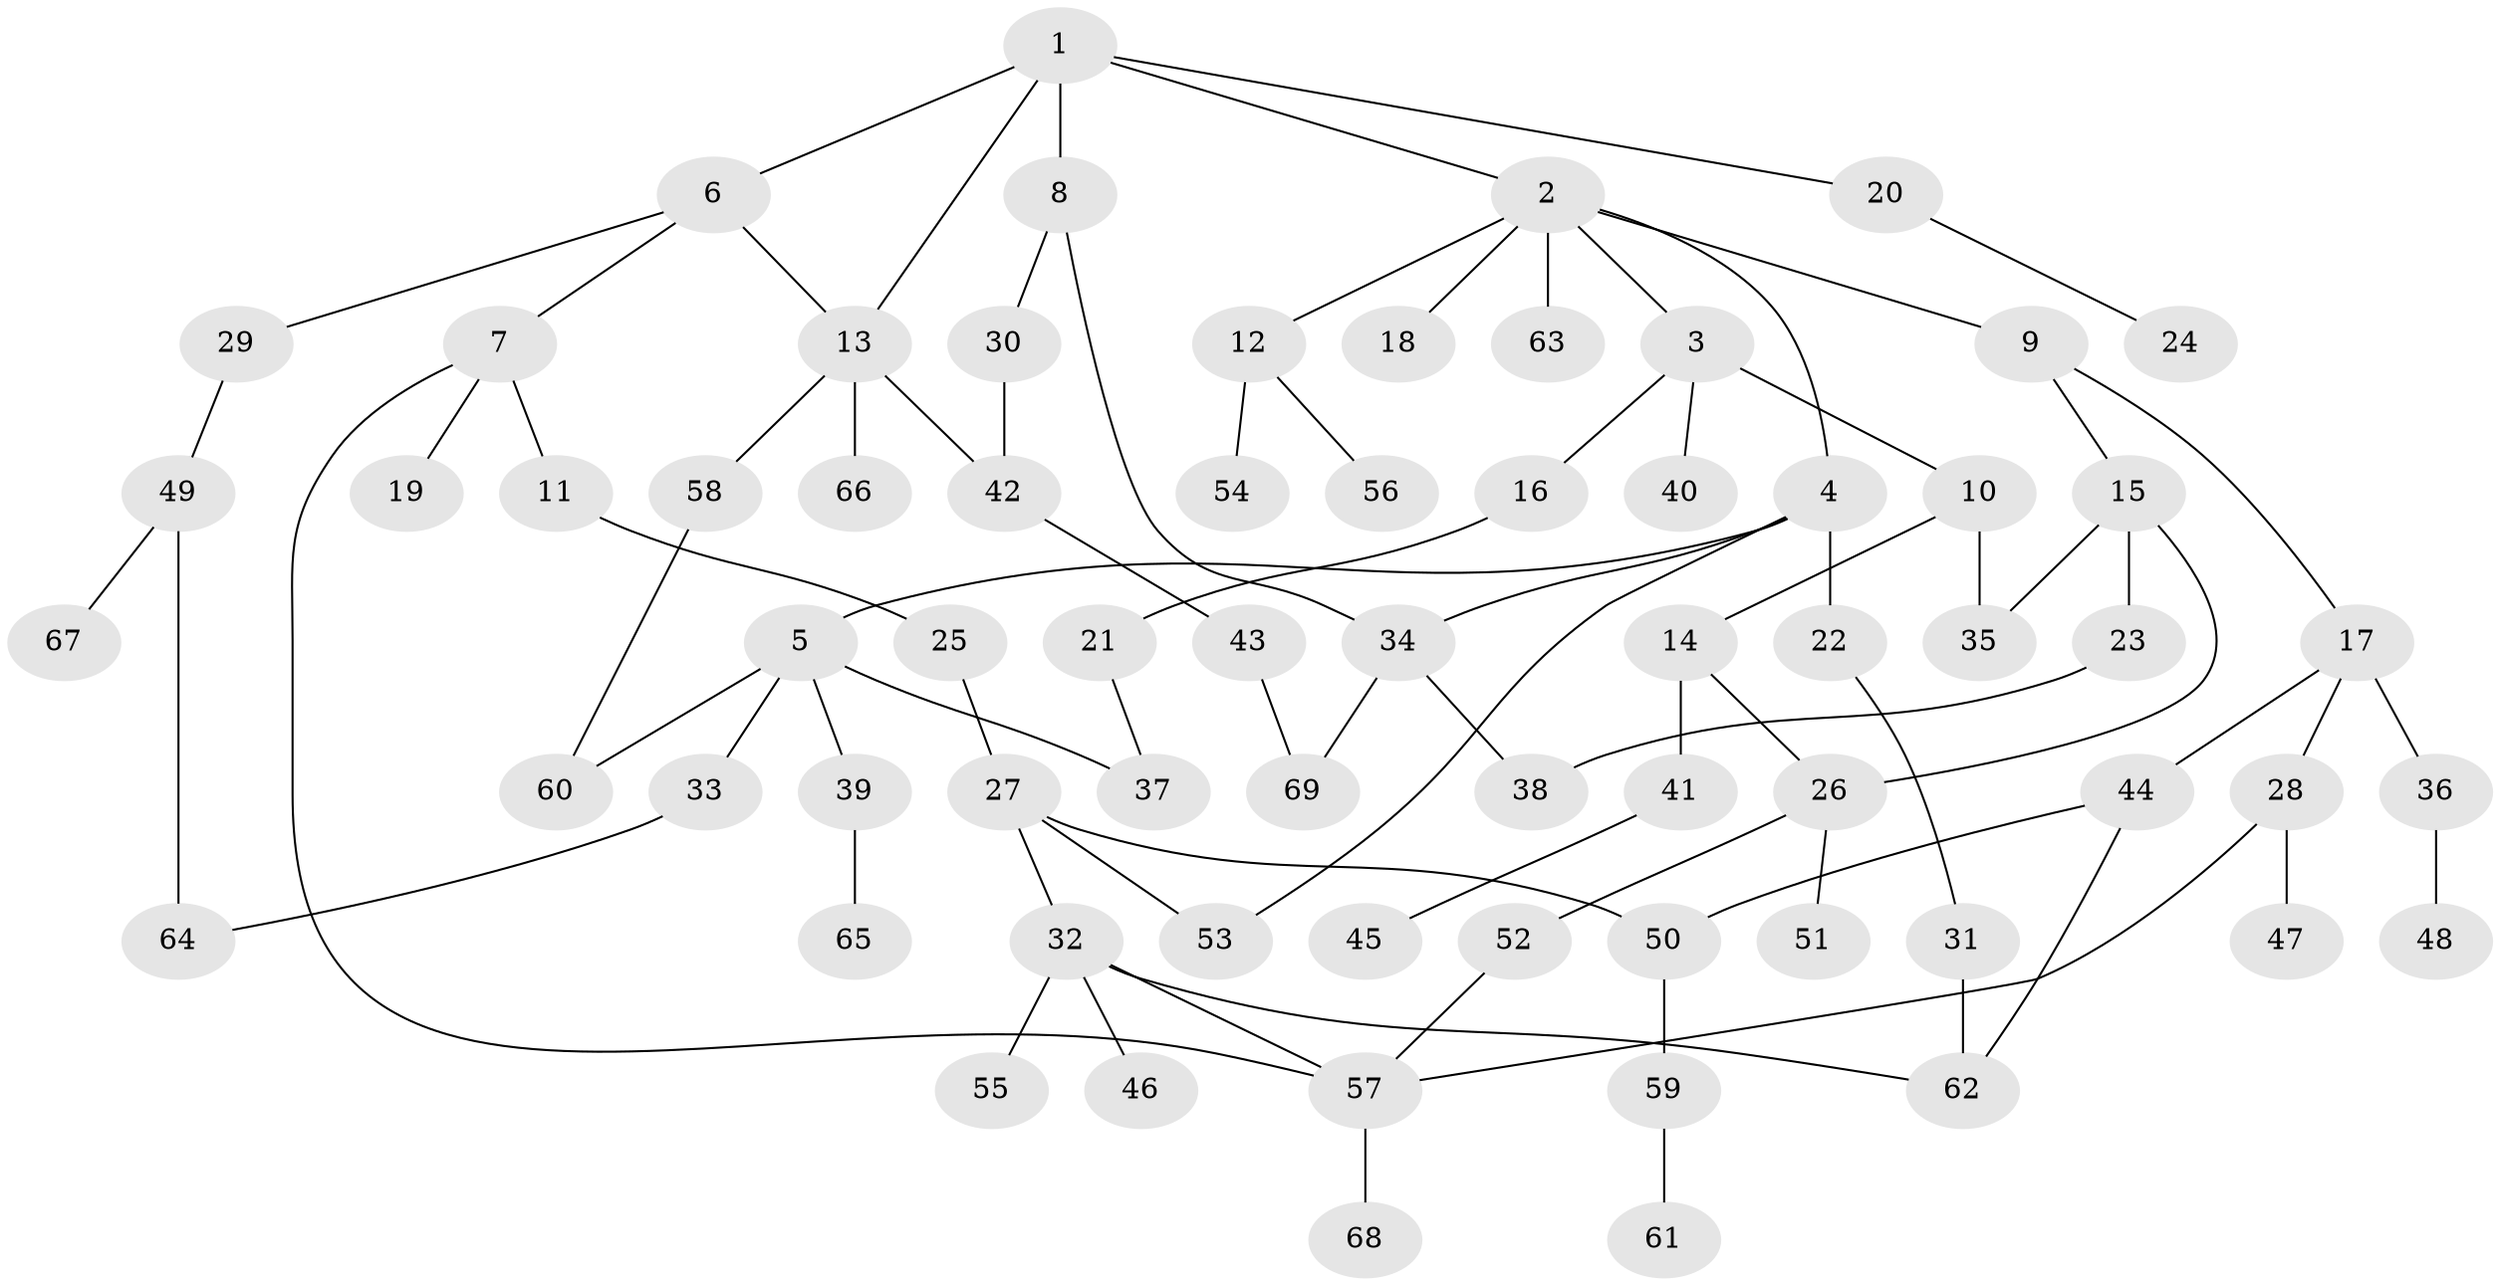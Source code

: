 // coarse degree distribution, {7: 0.023809523809523808, 6: 0.023809523809523808, 3: 0.16666666666666666, 5: 0.07142857142857142, 4: 0.14285714285714285, 2: 0.23809523809523808, 1: 0.30952380952380953, 8: 0.023809523809523808}
// Generated by graph-tools (version 1.1) at 2025/41/03/06/25 10:41:28]
// undirected, 69 vertices, 85 edges
graph export_dot {
graph [start="1"]
  node [color=gray90,style=filled];
  1;
  2;
  3;
  4;
  5;
  6;
  7;
  8;
  9;
  10;
  11;
  12;
  13;
  14;
  15;
  16;
  17;
  18;
  19;
  20;
  21;
  22;
  23;
  24;
  25;
  26;
  27;
  28;
  29;
  30;
  31;
  32;
  33;
  34;
  35;
  36;
  37;
  38;
  39;
  40;
  41;
  42;
  43;
  44;
  45;
  46;
  47;
  48;
  49;
  50;
  51;
  52;
  53;
  54;
  55;
  56;
  57;
  58;
  59;
  60;
  61;
  62;
  63;
  64;
  65;
  66;
  67;
  68;
  69;
  1 -- 2;
  1 -- 6;
  1 -- 8;
  1 -- 13;
  1 -- 20;
  2 -- 3;
  2 -- 4;
  2 -- 9;
  2 -- 12;
  2 -- 18;
  2 -- 63;
  3 -- 10;
  3 -- 16;
  3 -- 40;
  4 -- 5;
  4 -- 22;
  4 -- 34;
  4 -- 53;
  5 -- 33;
  5 -- 37;
  5 -- 39;
  5 -- 60;
  6 -- 7;
  6 -- 29;
  6 -- 13;
  7 -- 11;
  7 -- 19;
  7 -- 57;
  8 -- 30;
  8 -- 34;
  9 -- 15;
  9 -- 17;
  10 -- 14;
  10 -- 35;
  11 -- 25;
  12 -- 54;
  12 -- 56;
  13 -- 58;
  13 -- 66;
  13 -- 42;
  14 -- 26;
  14 -- 41;
  15 -- 23;
  15 -- 26;
  15 -- 35;
  16 -- 21;
  17 -- 28;
  17 -- 36;
  17 -- 44;
  20 -- 24;
  21 -- 37;
  22 -- 31;
  23 -- 38;
  25 -- 27;
  26 -- 51;
  26 -- 52;
  27 -- 32;
  27 -- 50;
  27 -- 53;
  28 -- 47;
  28 -- 57;
  29 -- 49;
  30 -- 42;
  31 -- 62;
  32 -- 46;
  32 -- 55;
  32 -- 57;
  32 -- 62;
  33 -- 64;
  34 -- 69;
  34 -- 38;
  36 -- 48;
  39 -- 65;
  41 -- 45;
  42 -- 43;
  43 -- 69;
  44 -- 62;
  44 -- 50;
  49 -- 64;
  49 -- 67;
  50 -- 59;
  52 -- 57;
  57 -- 68;
  58 -- 60;
  59 -- 61;
}
